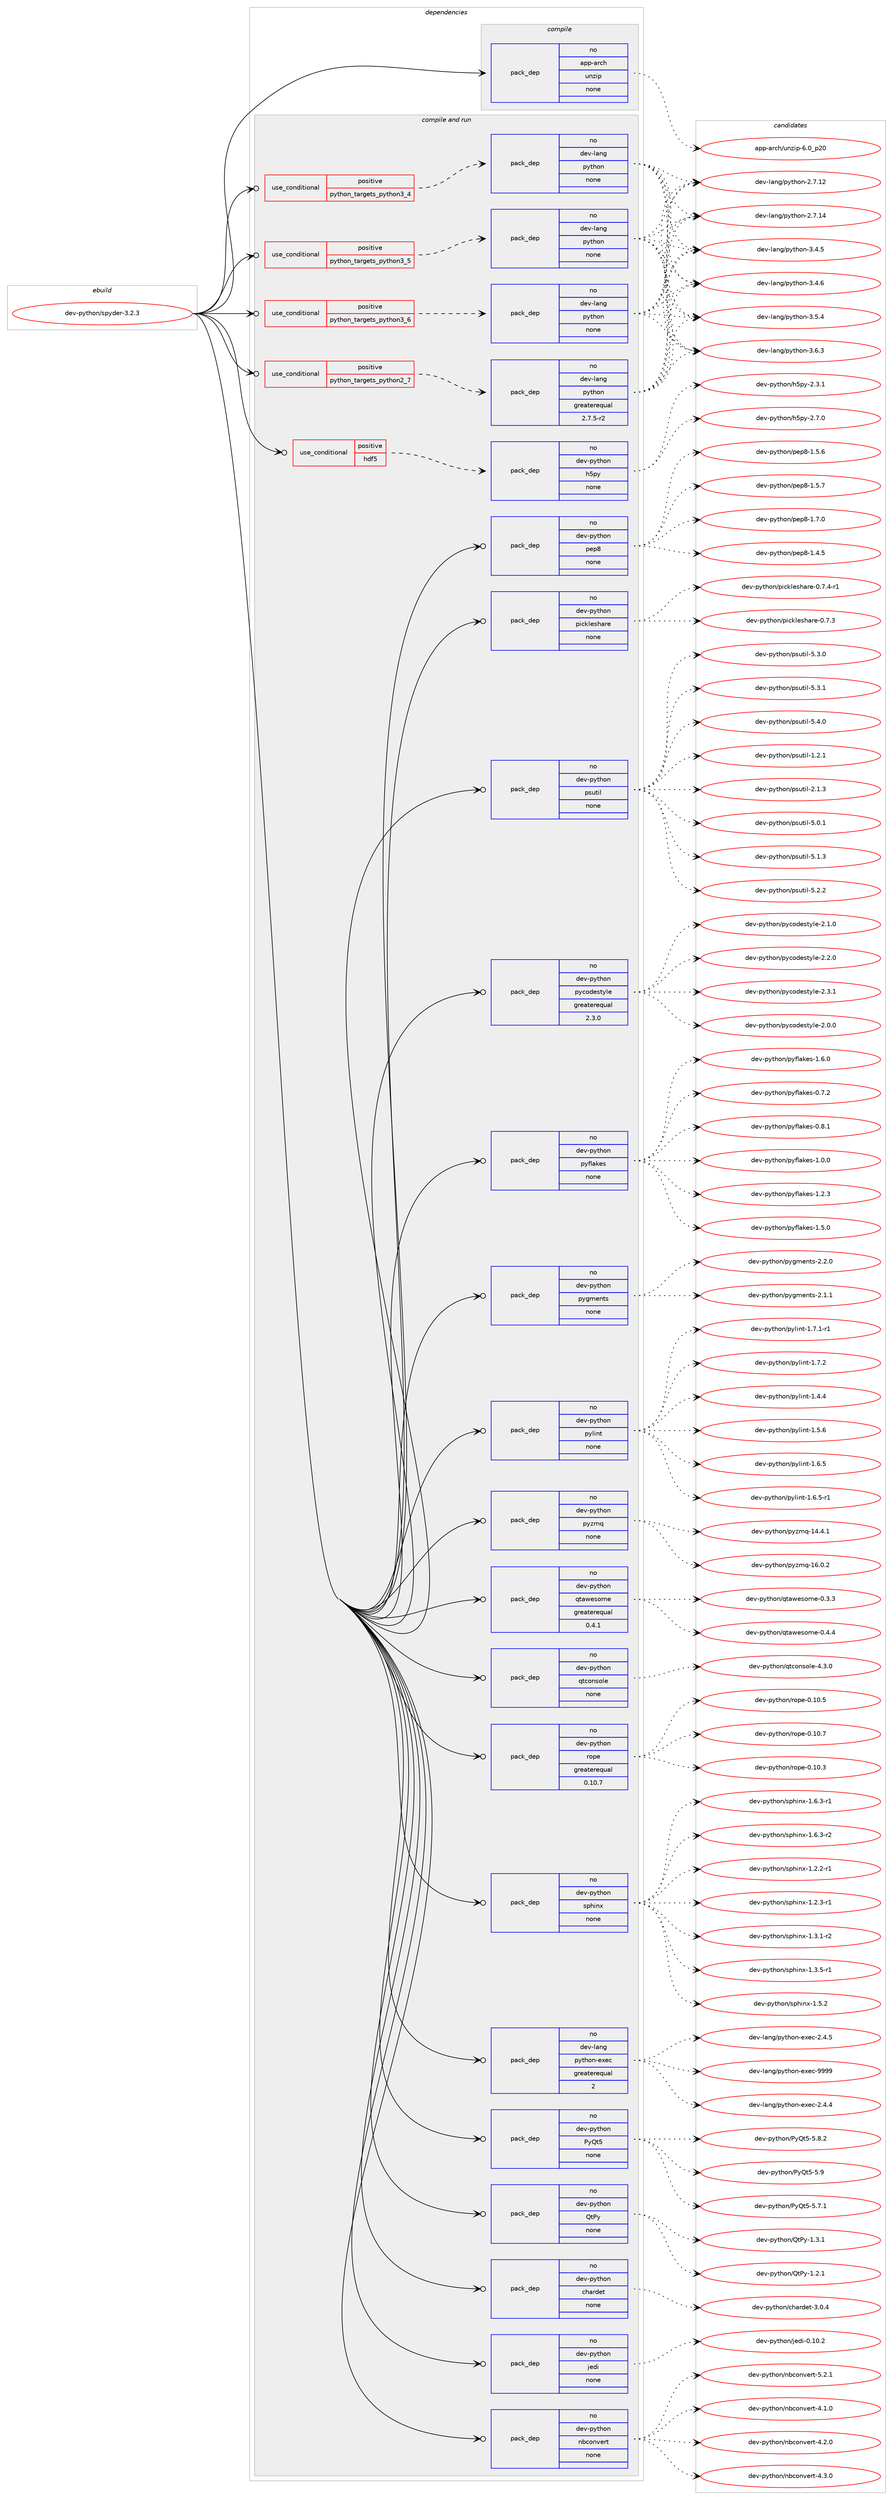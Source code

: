 digraph prolog {

# *************
# Graph options
# *************

newrank=true;
concentrate=true;
compound=true;
graph [rankdir=LR,fontname=Helvetica,fontsize=10,ranksep=1.5];#, ranksep=2.5, nodesep=0.2];
edge  [arrowhead=vee];
node  [fontname=Helvetica,fontsize=10];

# **********
# The ebuild
# **********

subgraph cluster_leftcol {
color=gray;
rank=same;
label=<<i>ebuild</i>>;
id [label="dev-python/spyder-3.2.3", color=red, width=4, href="../dev-python/spyder-3.2.3.svg"];
}

# ****************
# The dependencies
# ****************

subgraph cluster_midcol {
color=gray;
label=<<i>dependencies</i>>;
subgraph cluster_compile {
fillcolor="#eeeeee";
style=filled;
label=<<i>compile</i>>;
subgraph pack142616 {
dependency188699 [label=<<TABLE BORDER="0" CELLBORDER="1" CELLSPACING="0" CELLPADDING="4" WIDTH="220"><TR><TD ROWSPAN="6" CELLPADDING="30">pack_dep</TD></TR><TR><TD WIDTH="110">no</TD></TR><TR><TD>app-arch</TD></TR><TR><TD>unzip</TD></TR><TR><TD>none</TD></TR><TR><TD></TD></TR></TABLE>>, shape=none, color=blue];
}
id:e -> dependency188699:w [weight=20,style="solid",arrowhead="vee"];
}
subgraph cluster_compileandrun {
fillcolor="#eeeeee";
style=filled;
label=<<i>compile and run</i>>;
subgraph cond42128 {
dependency188700 [label=<<TABLE BORDER="0" CELLBORDER="1" CELLSPACING="0" CELLPADDING="4"><TR><TD ROWSPAN="3" CELLPADDING="10">use_conditional</TD></TR><TR><TD>positive</TD></TR><TR><TD>hdf5</TD></TR></TABLE>>, shape=none, color=red];
subgraph pack142617 {
dependency188701 [label=<<TABLE BORDER="0" CELLBORDER="1" CELLSPACING="0" CELLPADDING="4" WIDTH="220"><TR><TD ROWSPAN="6" CELLPADDING="30">pack_dep</TD></TR><TR><TD WIDTH="110">no</TD></TR><TR><TD>dev-python</TD></TR><TR><TD>h5py</TD></TR><TR><TD>none</TD></TR><TR><TD></TD></TR></TABLE>>, shape=none, color=blue];
}
dependency188700:e -> dependency188701:w [weight=20,style="dashed",arrowhead="vee"];
}
id:e -> dependency188700:w [weight=20,style="solid",arrowhead="odotvee"];
subgraph cond42129 {
dependency188702 [label=<<TABLE BORDER="0" CELLBORDER="1" CELLSPACING="0" CELLPADDING="4"><TR><TD ROWSPAN="3" CELLPADDING="10">use_conditional</TD></TR><TR><TD>positive</TD></TR><TR><TD>python_targets_python2_7</TD></TR></TABLE>>, shape=none, color=red];
subgraph pack142618 {
dependency188703 [label=<<TABLE BORDER="0" CELLBORDER="1" CELLSPACING="0" CELLPADDING="4" WIDTH="220"><TR><TD ROWSPAN="6" CELLPADDING="30">pack_dep</TD></TR><TR><TD WIDTH="110">no</TD></TR><TR><TD>dev-lang</TD></TR><TR><TD>python</TD></TR><TR><TD>greaterequal</TD></TR><TR><TD>2.7.5-r2</TD></TR></TABLE>>, shape=none, color=blue];
}
dependency188702:e -> dependency188703:w [weight=20,style="dashed",arrowhead="vee"];
}
id:e -> dependency188702:w [weight=20,style="solid",arrowhead="odotvee"];
subgraph cond42130 {
dependency188704 [label=<<TABLE BORDER="0" CELLBORDER="1" CELLSPACING="0" CELLPADDING="4"><TR><TD ROWSPAN="3" CELLPADDING="10">use_conditional</TD></TR><TR><TD>positive</TD></TR><TR><TD>python_targets_python3_4</TD></TR></TABLE>>, shape=none, color=red];
subgraph pack142619 {
dependency188705 [label=<<TABLE BORDER="0" CELLBORDER="1" CELLSPACING="0" CELLPADDING="4" WIDTH="220"><TR><TD ROWSPAN="6" CELLPADDING="30">pack_dep</TD></TR><TR><TD WIDTH="110">no</TD></TR><TR><TD>dev-lang</TD></TR><TR><TD>python</TD></TR><TR><TD>none</TD></TR><TR><TD></TD></TR></TABLE>>, shape=none, color=blue];
}
dependency188704:e -> dependency188705:w [weight=20,style="dashed",arrowhead="vee"];
}
id:e -> dependency188704:w [weight=20,style="solid",arrowhead="odotvee"];
subgraph cond42131 {
dependency188706 [label=<<TABLE BORDER="0" CELLBORDER="1" CELLSPACING="0" CELLPADDING="4"><TR><TD ROWSPAN="3" CELLPADDING="10">use_conditional</TD></TR><TR><TD>positive</TD></TR><TR><TD>python_targets_python3_5</TD></TR></TABLE>>, shape=none, color=red];
subgraph pack142620 {
dependency188707 [label=<<TABLE BORDER="0" CELLBORDER="1" CELLSPACING="0" CELLPADDING="4" WIDTH="220"><TR><TD ROWSPAN="6" CELLPADDING="30">pack_dep</TD></TR><TR><TD WIDTH="110">no</TD></TR><TR><TD>dev-lang</TD></TR><TR><TD>python</TD></TR><TR><TD>none</TD></TR><TR><TD></TD></TR></TABLE>>, shape=none, color=blue];
}
dependency188706:e -> dependency188707:w [weight=20,style="dashed",arrowhead="vee"];
}
id:e -> dependency188706:w [weight=20,style="solid",arrowhead="odotvee"];
subgraph cond42132 {
dependency188708 [label=<<TABLE BORDER="0" CELLBORDER="1" CELLSPACING="0" CELLPADDING="4"><TR><TD ROWSPAN="3" CELLPADDING="10">use_conditional</TD></TR><TR><TD>positive</TD></TR><TR><TD>python_targets_python3_6</TD></TR></TABLE>>, shape=none, color=red];
subgraph pack142621 {
dependency188709 [label=<<TABLE BORDER="0" CELLBORDER="1" CELLSPACING="0" CELLPADDING="4" WIDTH="220"><TR><TD ROWSPAN="6" CELLPADDING="30">pack_dep</TD></TR><TR><TD WIDTH="110">no</TD></TR><TR><TD>dev-lang</TD></TR><TR><TD>python</TD></TR><TR><TD>none</TD></TR><TR><TD></TD></TR></TABLE>>, shape=none, color=blue];
}
dependency188708:e -> dependency188709:w [weight=20,style="dashed",arrowhead="vee"];
}
id:e -> dependency188708:w [weight=20,style="solid",arrowhead="odotvee"];
subgraph pack142622 {
dependency188710 [label=<<TABLE BORDER="0" CELLBORDER="1" CELLSPACING="0" CELLPADDING="4" WIDTH="220"><TR><TD ROWSPAN="6" CELLPADDING="30">pack_dep</TD></TR><TR><TD WIDTH="110">no</TD></TR><TR><TD>dev-lang</TD></TR><TR><TD>python-exec</TD></TR><TR><TD>greaterequal</TD></TR><TR><TD>2</TD></TR></TABLE>>, shape=none, color=blue];
}
id:e -> dependency188710:w [weight=20,style="solid",arrowhead="odotvee"];
subgraph pack142623 {
dependency188711 [label=<<TABLE BORDER="0" CELLBORDER="1" CELLSPACING="0" CELLPADDING="4" WIDTH="220"><TR><TD ROWSPAN="6" CELLPADDING="30">pack_dep</TD></TR><TR><TD WIDTH="110">no</TD></TR><TR><TD>dev-python</TD></TR><TR><TD>PyQt5</TD></TR><TR><TD>none</TD></TR><TR><TD></TD></TR></TABLE>>, shape=none, color=blue];
}
id:e -> dependency188711:w [weight=20,style="solid",arrowhead="odotvee"];
subgraph pack142624 {
dependency188712 [label=<<TABLE BORDER="0" CELLBORDER="1" CELLSPACING="0" CELLPADDING="4" WIDTH="220"><TR><TD ROWSPAN="6" CELLPADDING="30">pack_dep</TD></TR><TR><TD WIDTH="110">no</TD></TR><TR><TD>dev-python</TD></TR><TR><TD>QtPy</TD></TR><TR><TD>none</TD></TR><TR><TD></TD></TR></TABLE>>, shape=none, color=blue];
}
id:e -> dependency188712:w [weight=20,style="solid",arrowhead="odotvee"];
subgraph pack142625 {
dependency188713 [label=<<TABLE BORDER="0" CELLBORDER="1" CELLSPACING="0" CELLPADDING="4" WIDTH="220"><TR><TD ROWSPAN="6" CELLPADDING="30">pack_dep</TD></TR><TR><TD WIDTH="110">no</TD></TR><TR><TD>dev-python</TD></TR><TR><TD>chardet</TD></TR><TR><TD>none</TD></TR><TR><TD></TD></TR></TABLE>>, shape=none, color=blue];
}
id:e -> dependency188713:w [weight=20,style="solid",arrowhead="odotvee"];
subgraph pack142626 {
dependency188714 [label=<<TABLE BORDER="0" CELLBORDER="1" CELLSPACING="0" CELLPADDING="4" WIDTH="220"><TR><TD ROWSPAN="6" CELLPADDING="30">pack_dep</TD></TR><TR><TD WIDTH="110">no</TD></TR><TR><TD>dev-python</TD></TR><TR><TD>jedi</TD></TR><TR><TD>none</TD></TR><TR><TD></TD></TR></TABLE>>, shape=none, color=blue];
}
id:e -> dependency188714:w [weight=20,style="solid",arrowhead="odotvee"];
subgraph pack142627 {
dependency188715 [label=<<TABLE BORDER="0" CELLBORDER="1" CELLSPACING="0" CELLPADDING="4" WIDTH="220"><TR><TD ROWSPAN="6" CELLPADDING="30">pack_dep</TD></TR><TR><TD WIDTH="110">no</TD></TR><TR><TD>dev-python</TD></TR><TR><TD>nbconvert</TD></TR><TR><TD>none</TD></TR><TR><TD></TD></TR></TABLE>>, shape=none, color=blue];
}
id:e -> dependency188715:w [weight=20,style="solid",arrowhead="odotvee"];
subgraph pack142628 {
dependency188716 [label=<<TABLE BORDER="0" CELLBORDER="1" CELLSPACING="0" CELLPADDING="4" WIDTH="220"><TR><TD ROWSPAN="6" CELLPADDING="30">pack_dep</TD></TR><TR><TD WIDTH="110">no</TD></TR><TR><TD>dev-python</TD></TR><TR><TD>pep8</TD></TR><TR><TD>none</TD></TR><TR><TD></TD></TR></TABLE>>, shape=none, color=blue];
}
id:e -> dependency188716:w [weight=20,style="solid",arrowhead="odotvee"];
subgraph pack142629 {
dependency188717 [label=<<TABLE BORDER="0" CELLBORDER="1" CELLSPACING="0" CELLPADDING="4" WIDTH="220"><TR><TD ROWSPAN="6" CELLPADDING="30">pack_dep</TD></TR><TR><TD WIDTH="110">no</TD></TR><TR><TD>dev-python</TD></TR><TR><TD>pickleshare</TD></TR><TR><TD>none</TD></TR><TR><TD></TD></TR></TABLE>>, shape=none, color=blue];
}
id:e -> dependency188717:w [weight=20,style="solid",arrowhead="odotvee"];
subgraph pack142630 {
dependency188718 [label=<<TABLE BORDER="0" CELLBORDER="1" CELLSPACING="0" CELLPADDING="4" WIDTH="220"><TR><TD ROWSPAN="6" CELLPADDING="30">pack_dep</TD></TR><TR><TD WIDTH="110">no</TD></TR><TR><TD>dev-python</TD></TR><TR><TD>psutil</TD></TR><TR><TD>none</TD></TR><TR><TD></TD></TR></TABLE>>, shape=none, color=blue];
}
id:e -> dependency188718:w [weight=20,style="solid",arrowhead="odotvee"];
subgraph pack142631 {
dependency188719 [label=<<TABLE BORDER="0" CELLBORDER="1" CELLSPACING="0" CELLPADDING="4" WIDTH="220"><TR><TD ROWSPAN="6" CELLPADDING="30">pack_dep</TD></TR><TR><TD WIDTH="110">no</TD></TR><TR><TD>dev-python</TD></TR><TR><TD>pycodestyle</TD></TR><TR><TD>greaterequal</TD></TR><TR><TD>2.3.0</TD></TR></TABLE>>, shape=none, color=blue];
}
id:e -> dependency188719:w [weight=20,style="solid",arrowhead="odotvee"];
subgraph pack142632 {
dependency188720 [label=<<TABLE BORDER="0" CELLBORDER="1" CELLSPACING="0" CELLPADDING="4" WIDTH="220"><TR><TD ROWSPAN="6" CELLPADDING="30">pack_dep</TD></TR><TR><TD WIDTH="110">no</TD></TR><TR><TD>dev-python</TD></TR><TR><TD>pyflakes</TD></TR><TR><TD>none</TD></TR><TR><TD></TD></TR></TABLE>>, shape=none, color=blue];
}
id:e -> dependency188720:w [weight=20,style="solid",arrowhead="odotvee"];
subgraph pack142633 {
dependency188721 [label=<<TABLE BORDER="0" CELLBORDER="1" CELLSPACING="0" CELLPADDING="4" WIDTH="220"><TR><TD ROWSPAN="6" CELLPADDING="30">pack_dep</TD></TR><TR><TD WIDTH="110">no</TD></TR><TR><TD>dev-python</TD></TR><TR><TD>pygments</TD></TR><TR><TD>none</TD></TR><TR><TD></TD></TR></TABLE>>, shape=none, color=blue];
}
id:e -> dependency188721:w [weight=20,style="solid",arrowhead="odotvee"];
subgraph pack142634 {
dependency188722 [label=<<TABLE BORDER="0" CELLBORDER="1" CELLSPACING="0" CELLPADDING="4" WIDTH="220"><TR><TD ROWSPAN="6" CELLPADDING="30">pack_dep</TD></TR><TR><TD WIDTH="110">no</TD></TR><TR><TD>dev-python</TD></TR><TR><TD>pylint</TD></TR><TR><TD>none</TD></TR><TR><TD></TD></TR></TABLE>>, shape=none, color=blue];
}
id:e -> dependency188722:w [weight=20,style="solid",arrowhead="odotvee"];
subgraph pack142635 {
dependency188723 [label=<<TABLE BORDER="0" CELLBORDER="1" CELLSPACING="0" CELLPADDING="4" WIDTH="220"><TR><TD ROWSPAN="6" CELLPADDING="30">pack_dep</TD></TR><TR><TD WIDTH="110">no</TD></TR><TR><TD>dev-python</TD></TR><TR><TD>pyzmq</TD></TR><TR><TD>none</TD></TR><TR><TD></TD></TR></TABLE>>, shape=none, color=blue];
}
id:e -> dependency188723:w [weight=20,style="solid",arrowhead="odotvee"];
subgraph pack142636 {
dependency188724 [label=<<TABLE BORDER="0" CELLBORDER="1" CELLSPACING="0" CELLPADDING="4" WIDTH="220"><TR><TD ROWSPAN="6" CELLPADDING="30">pack_dep</TD></TR><TR><TD WIDTH="110">no</TD></TR><TR><TD>dev-python</TD></TR><TR><TD>qtawesome</TD></TR><TR><TD>greaterequal</TD></TR><TR><TD>0.4.1</TD></TR></TABLE>>, shape=none, color=blue];
}
id:e -> dependency188724:w [weight=20,style="solid",arrowhead="odotvee"];
subgraph pack142637 {
dependency188725 [label=<<TABLE BORDER="0" CELLBORDER="1" CELLSPACING="0" CELLPADDING="4" WIDTH="220"><TR><TD ROWSPAN="6" CELLPADDING="30">pack_dep</TD></TR><TR><TD WIDTH="110">no</TD></TR><TR><TD>dev-python</TD></TR><TR><TD>qtconsole</TD></TR><TR><TD>none</TD></TR><TR><TD></TD></TR></TABLE>>, shape=none, color=blue];
}
id:e -> dependency188725:w [weight=20,style="solid",arrowhead="odotvee"];
subgraph pack142638 {
dependency188726 [label=<<TABLE BORDER="0" CELLBORDER="1" CELLSPACING="0" CELLPADDING="4" WIDTH="220"><TR><TD ROWSPAN="6" CELLPADDING="30">pack_dep</TD></TR><TR><TD WIDTH="110">no</TD></TR><TR><TD>dev-python</TD></TR><TR><TD>rope</TD></TR><TR><TD>greaterequal</TD></TR><TR><TD>0.10.7</TD></TR></TABLE>>, shape=none, color=blue];
}
id:e -> dependency188726:w [weight=20,style="solid",arrowhead="odotvee"];
subgraph pack142639 {
dependency188727 [label=<<TABLE BORDER="0" CELLBORDER="1" CELLSPACING="0" CELLPADDING="4" WIDTH="220"><TR><TD ROWSPAN="6" CELLPADDING="30">pack_dep</TD></TR><TR><TD WIDTH="110">no</TD></TR><TR><TD>dev-python</TD></TR><TR><TD>sphinx</TD></TR><TR><TD>none</TD></TR><TR><TD></TD></TR></TABLE>>, shape=none, color=blue];
}
id:e -> dependency188727:w [weight=20,style="solid",arrowhead="odotvee"];
}
subgraph cluster_run {
fillcolor="#eeeeee";
style=filled;
label=<<i>run</i>>;
}
}

# **************
# The candidates
# **************

subgraph cluster_choices {
rank=same;
color=gray;
label=<<i>candidates</i>>;

subgraph choice142616 {
color=black;
nodesep=1;
choice971121124597114991044711711012210511245544648951125048 [label="app-arch/unzip-6.0_p20", color=red, width=4,href="../app-arch/unzip-6.0_p20.svg"];
dependency188699:e -> choice971121124597114991044711711012210511245544648951125048:w [style=dotted,weight="100"];
}
subgraph choice142617 {
color=black;
nodesep=1;
choice100101118451121211161041111104710453112121455046514649 [label="dev-python/h5py-2.3.1", color=red, width=4,href="../dev-python/h5py-2.3.1.svg"];
choice100101118451121211161041111104710453112121455046554648 [label="dev-python/h5py-2.7.0", color=red, width=4,href="../dev-python/h5py-2.7.0.svg"];
dependency188701:e -> choice100101118451121211161041111104710453112121455046514649:w [style=dotted,weight="100"];
dependency188701:e -> choice100101118451121211161041111104710453112121455046554648:w [style=dotted,weight="100"];
}
subgraph choice142618 {
color=black;
nodesep=1;
choice10010111845108971101034711212111610411111045504655464950 [label="dev-lang/python-2.7.12", color=red, width=4,href="../dev-lang/python-2.7.12.svg"];
choice10010111845108971101034711212111610411111045504655464952 [label="dev-lang/python-2.7.14", color=red, width=4,href="../dev-lang/python-2.7.14.svg"];
choice100101118451089711010347112121116104111110455146524653 [label="dev-lang/python-3.4.5", color=red, width=4,href="../dev-lang/python-3.4.5.svg"];
choice100101118451089711010347112121116104111110455146524654 [label="dev-lang/python-3.4.6", color=red, width=4,href="../dev-lang/python-3.4.6.svg"];
choice100101118451089711010347112121116104111110455146534652 [label="dev-lang/python-3.5.4", color=red, width=4,href="../dev-lang/python-3.5.4.svg"];
choice100101118451089711010347112121116104111110455146544651 [label="dev-lang/python-3.6.3", color=red, width=4,href="../dev-lang/python-3.6.3.svg"];
dependency188703:e -> choice10010111845108971101034711212111610411111045504655464950:w [style=dotted,weight="100"];
dependency188703:e -> choice10010111845108971101034711212111610411111045504655464952:w [style=dotted,weight="100"];
dependency188703:e -> choice100101118451089711010347112121116104111110455146524653:w [style=dotted,weight="100"];
dependency188703:e -> choice100101118451089711010347112121116104111110455146524654:w [style=dotted,weight="100"];
dependency188703:e -> choice100101118451089711010347112121116104111110455146534652:w [style=dotted,weight="100"];
dependency188703:e -> choice100101118451089711010347112121116104111110455146544651:w [style=dotted,weight="100"];
}
subgraph choice142619 {
color=black;
nodesep=1;
choice10010111845108971101034711212111610411111045504655464950 [label="dev-lang/python-2.7.12", color=red, width=4,href="../dev-lang/python-2.7.12.svg"];
choice10010111845108971101034711212111610411111045504655464952 [label="dev-lang/python-2.7.14", color=red, width=4,href="../dev-lang/python-2.7.14.svg"];
choice100101118451089711010347112121116104111110455146524653 [label="dev-lang/python-3.4.5", color=red, width=4,href="../dev-lang/python-3.4.5.svg"];
choice100101118451089711010347112121116104111110455146524654 [label="dev-lang/python-3.4.6", color=red, width=4,href="../dev-lang/python-3.4.6.svg"];
choice100101118451089711010347112121116104111110455146534652 [label="dev-lang/python-3.5.4", color=red, width=4,href="../dev-lang/python-3.5.4.svg"];
choice100101118451089711010347112121116104111110455146544651 [label="dev-lang/python-3.6.3", color=red, width=4,href="../dev-lang/python-3.6.3.svg"];
dependency188705:e -> choice10010111845108971101034711212111610411111045504655464950:w [style=dotted,weight="100"];
dependency188705:e -> choice10010111845108971101034711212111610411111045504655464952:w [style=dotted,weight="100"];
dependency188705:e -> choice100101118451089711010347112121116104111110455146524653:w [style=dotted,weight="100"];
dependency188705:e -> choice100101118451089711010347112121116104111110455146524654:w [style=dotted,weight="100"];
dependency188705:e -> choice100101118451089711010347112121116104111110455146534652:w [style=dotted,weight="100"];
dependency188705:e -> choice100101118451089711010347112121116104111110455146544651:w [style=dotted,weight="100"];
}
subgraph choice142620 {
color=black;
nodesep=1;
choice10010111845108971101034711212111610411111045504655464950 [label="dev-lang/python-2.7.12", color=red, width=4,href="../dev-lang/python-2.7.12.svg"];
choice10010111845108971101034711212111610411111045504655464952 [label="dev-lang/python-2.7.14", color=red, width=4,href="../dev-lang/python-2.7.14.svg"];
choice100101118451089711010347112121116104111110455146524653 [label="dev-lang/python-3.4.5", color=red, width=4,href="../dev-lang/python-3.4.5.svg"];
choice100101118451089711010347112121116104111110455146524654 [label="dev-lang/python-3.4.6", color=red, width=4,href="../dev-lang/python-3.4.6.svg"];
choice100101118451089711010347112121116104111110455146534652 [label="dev-lang/python-3.5.4", color=red, width=4,href="../dev-lang/python-3.5.4.svg"];
choice100101118451089711010347112121116104111110455146544651 [label="dev-lang/python-3.6.3", color=red, width=4,href="../dev-lang/python-3.6.3.svg"];
dependency188707:e -> choice10010111845108971101034711212111610411111045504655464950:w [style=dotted,weight="100"];
dependency188707:e -> choice10010111845108971101034711212111610411111045504655464952:w [style=dotted,weight="100"];
dependency188707:e -> choice100101118451089711010347112121116104111110455146524653:w [style=dotted,weight="100"];
dependency188707:e -> choice100101118451089711010347112121116104111110455146524654:w [style=dotted,weight="100"];
dependency188707:e -> choice100101118451089711010347112121116104111110455146534652:w [style=dotted,weight="100"];
dependency188707:e -> choice100101118451089711010347112121116104111110455146544651:w [style=dotted,weight="100"];
}
subgraph choice142621 {
color=black;
nodesep=1;
choice10010111845108971101034711212111610411111045504655464950 [label="dev-lang/python-2.7.12", color=red, width=4,href="../dev-lang/python-2.7.12.svg"];
choice10010111845108971101034711212111610411111045504655464952 [label="dev-lang/python-2.7.14", color=red, width=4,href="../dev-lang/python-2.7.14.svg"];
choice100101118451089711010347112121116104111110455146524653 [label="dev-lang/python-3.4.5", color=red, width=4,href="../dev-lang/python-3.4.5.svg"];
choice100101118451089711010347112121116104111110455146524654 [label="dev-lang/python-3.4.6", color=red, width=4,href="../dev-lang/python-3.4.6.svg"];
choice100101118451089711010347112121116104111110455146534652 [label="dev-lang/python-3.5.4", color=red, width=4,href="../dev-lang/python-3.5.4.svg"];
choice100101118451089711010347112121116104111110455146544651 [label="dev-lang/python-3.6.3", color=red, width=4,href="../dev-lang/python-3.6.3.svg"];
dependency188709:e -> choice10010111845108971101034711212111610411111045504655464950:w [style=dotted,weight="100"];
dependency188709:e -> choice10010111845108971101034711212111610411111045504655464952:w [style=dotted,weight="100"];
dependency188709:e -> choice100101118451089711010347112121116104111110455146524653:w [style=dotted,weight="100"];
dependency188709:e -> choice100101118451089711010347112121116104111110455146524654:w [style=dotted,weight="100"];
dependency188709:e -> choice100101118451089711010347112121116104111110455146534652:w [style=dotted,weight="100"];
dependency188709:e -> choice100101118451089711010347112121116104111110455146544651:w [style=dotted,weight="100"];
}
subgraph choice142622 {
color=black;
nodesep=1;
choice1001011184510897110103471121211161041111104510112010199455046524652 [label="dev-lang/python-exec-2.4.4", color=red, width=4,href="../dev-lang/python-exec-2.4.4.svg"];
choice1001011184510897110103471121211161041111104510112010199455046524653 [label="dev-lang/python-exec-2.4.5", color=red, width=4,href="../dev-lang/python-exec-2.4.5.svg"];
choice10010111845108971101034711212111610411111045101120101994557575757 [label="dev-lang/python-exec-9999", color=red, width=4,href="../dev-lang/python-exec-9999.svg"];
dependency188710:e -> choice1001011184510897110103471121211161041111104510112010199455046524652:w [style=dotted,weight="100"];
dependency188710:e -> choice1001011184510897110103471121211161041111104510112010199455046524653:w [style=dotted,weight="100"];
dependency188710:e -> choice10010111845108971101034711212111610411111045101120101994557575757:w [style=dotted,weight="100"];
}
subgraph choice142623 {
color=black;
nodesep=1;
choice1001011184511212111610411111047801218111653455346554649 [label="dev-python/PyQt5-5.7.1", color=red, width=4,href="../dev-python/PyQt5-5.7.1.svg"];
choice1001011184511212111610411111047801218111653455346564650 [label="dev-python/PyQt5-5.8.2", color=red, width=4,href="../dev-python/PyQt5-5.8.2.svg"];
choice100101118451121211161041111104780121811165345534657 [label="dev-python/PyQt5-5.9", color=red, width=4,href="../dev-python/PyQt5-5.9.svg"];
dependency188711:e -> choice1001011184511212111610411111047801218111653455346554649:w [style=dotted,weight="100"];
dependency188711:e -> choice1001011184511212111610411111047801218111653455346564650:w [style=dotted,weight="100"];
dependency188711:e -> choice100101118451121211161041111104780121811165345534657:w [style=dotted,weight="100"];
}
subgraph choice142624 {
color=black;
nodesep=1;
choice10010111845112121116104111110478111680121454946504649 [label="dev-python/QtPy-1.2.1", color=red, width=4,href="../dev-python/QtPy-1.2.1.svg"];
choice10010111845112121116104111110478111680121454946514649 [label="dev-python/QtPy-1.3.1", color=red, width=4,href="../dev-python/QtPy-1.3.1.svg"];
dependency188712:e -> choice10010111845112121116104111110478111680121454946504649:w [style=dotted,weight="100"];
dependency188712:e -> choice10010111845112121116104111110478111680121454946514649:w [style=dotted,weight="100"];
}
subgraph choice142625 {
color=black;
nodesep=1;
choice10010111845112121116104111110479910497114100101116455146484652 [label="dev-python/chardet-3.0.4", color=red, width=4,href="../dev-python/chardet-3.0.4.svg"];
dependency188713:e -> choice10010111845112121116104111110479910497114100101116455146484652:w [style=dotted,weight="100"];
}
subgraph choice142626 {
color=black;
nodesep=1;
choice100101118451121211161041111104710610110010545484649484650 [label="dev-python/jedi-0.10.2", color=red, width=4,href="../dev-python/jedi-0.10.2.svg"];
dependency188714:e -> choice100101118451121211161041111104710610110010545484649484650:w [style=dotted,weight="100"];
}
subgraph choice142627 {
color=black;
nodesep=1;
choice10010111845112121116104111110471109899111110118101114116455246494648 [label="dev-python/nbconvert-4.1.0", color=red, width=4,href="../dev-python/nbconvert-4.1.0.svg"];
choice10010111845112121116104111110471109899111110118101114116455246504648 [label="dev-python/nbconvert-4.2.0", color=red, width=4,href="../dev-python/nbconvert-4.2.0.svg"];
choice10010111845112121116104111110471109899111110118101114116455246514648 [label="dev-python/nbconvert-4.3.0", color=red, width=4,href="../dev-python/nbconvert-4.3.0.svg"];
choice10010111845112121116104111110471109899111110118101114116455346504649 [label="dev-python/nbconvert-5.2.1", color=red, width=4,href="../dev-python/nbconvert-5.2.1.svg"];
dependency188715:e -> choice10010111845112121116104111110471109899111110118101114116455246494648:w [style=dotted,weight="100"];
dependency188715:e -> choice10010111845112121116104111110471109899111110118101114116455246504648:w [style=dotted,weight="100"];
dependency188715:e -> choice10010111845112121116104111110471109899111110118101114116455246514648:w [style=dotted,weight="100"];
dependency188715:e -> choice10010111845112121116104111110471109899111110118101114116455346504649:w [style=dotted,weight="100"];
}
subgraph choice142628 {
color=black;
nodesep=1;
choice100101118451121211161041111104711210111256454946524653 [label="dev-python/pep8-1.4.5", color=red, width=4,href="../dev-python/pep8-1.4.5.svg"];
choice100101118451121211161041111104711210111256454946534654 [label="dev-python/pep8-1.5.6", color=red, width=4,href="../dev-python/pep8-1.5.6.svg"];
choice100101118451121211161041111104711210111256454946534655 [label="dev-python/pep8-1.5.7", color=red, width=4,href="../dev-python/pep8-1.5.7.svg"];
choice100101118451121211161041111104711210111256454946554648 [label="dev-python/pep8-1.7.0", color=red, width=4,href="../dev-python/pep8-1.7.0.svg"];
dependency188716:e -> choice100101118451121211161041111104711210111256454946524653:w [style=dotted,weight="100"];
dependency188716:e -> choice100101118451121211161041111104711210111256454946534654:w [style=dotted,weight="100"];
dependency188716:e -> choice100101118451121211161041111104711210111256454946534655:w [style=dotted,weight="100"];
dependency188716:e -> choice100101118451121211161041111104711210111256454946554648:w [style=dotted,weight="100"];
}
subgraph choice142629 {
color=black;
nodesep=1;
choice10010111845112121116104111110471121059910710810111510497114101454846554651 [label="dev-python/pickleshare-0.7.3", color=red, width=4,href="../dev-python/pickleshare-0.7.3.svg"];
choice100101118451121211161041111104711210599107108101115104971141014548465546524511449 [label="dev-python/pickleshare-0.7.4-r1", color=red, width=4,href="../dev-python/pickleshare-0.7.4-r1.svg"];
dependency188717:e -> choice10010111845112121116104111110471121059910710810111510497114101454846554651:w [style=dotted,weight="100"];
dependency188717:e -> choice100101118451121211161041111104711210599107108101115104971141014548465546524511449:w [style=dotted,weight="100"];
}
subgraph choice142630 {
color=black;
nodesep=1;
choice1001011184511212111610411111047112115117116105108454946504649 [label="dev-python/psutil-1.2.1", color=red, width=4,href="../dev-python/psutil-1.2.1.svg"];
choice1001011184511212111610411111047112115117116105108455046494651 [label="dev-python/psutil-2.1.3", color=red, width=4,href="../dev-python/psutil-2.1.3.svg"];
choice1001011184511212111610411111047112115117116105108455346484649 [label="dev-python/psutil-5.0.1", color=red, width=4,href="../dev-python/psutil-5.0.1.svg"];
choice1001011184511212111610411111047112115117116105108455346494651 [label="dev-python/psutil-5.1.3", color=red, width=4,href="../dev-python/psutil-5.1.3.svg"];
choice1001011184511212111610411111047112115117116105108455346504650 [label="dev-python/psutil-5.2.2", color=red, width=4,href="../dev-python/psutil-5.2.2.svg"];
choice1001011184511212111610411111047112115117116105108455346514648 [label="dev-python/psutil-5.3.0", color=red, width=4,href="../dev-python/psutil-5.3.0.svg"];
choice1001011184511212111610411111047112115117116105108455346514649 [label="dev-python/psutil-5.3.1", color=red, width=4,href="../dev-python/psutil-5.3.1.svg"];
choice1001011184511212111610411111047112115117116105108455346524648 [label="dev-python/psutil-5.4.0", color=red, width=4,href="../dev-python/psutil-5.4.0.svg"];
dependency188718:e -> choice1001011184511212111610411111047112115117116105108454946504649:w [style=dotted,weight="100"];
dependency188718:e -> choice1001011184511212111610411111047112115117116105108455046494651:w [style=dotted,weight="100"];
dependency188718:e -> choice1001011184511212111610411111047112115117116105108455346484649:w [style=dotted,weight="100"];
dependency188718:e -> choice1001011184511212111610411111047112115117116105108455346494651:w [style=dotted,weight="100"];
dependency188718:e -> choice1001011184511212111610411111047112115117116105108455346504650:w [style=dotted,weight="100"];
dependency188718:e -> choice1001011184511212111610411111047112115117116105108455346514648:w [style=dotted,weight="100"];
dependency188718:e -> choice1001011184511212111610411111047112115117116105108455346514649:w [style=dotted,weight="100"];
dependency188718:e -> choice1001011184511212111610411111047112115117116105108455346524648:w [style=dotted,weight="100"];
}
subgraph choice142631 {
color=black;
nodesep=1;
choice100101118451121211161041111104711212199111100101115116121108101455046484648 [label="dev-python/pycodestyle-2.0.0", color=red, width=4,href="../dev-python/pycodestyle-2.0.0.svg"];
choice100101118451121211161041111104711212199111100101115116121108101455046494648 [label="dev-python/pycodestyle-2.1.0", color=red, width=4,href="../dev-python/pycodestyle-2.1.0.svg"];
choice100101118451121211161041111104711212199111100101115116121108101455046504648 [label="dev-python/pycodestyle-2.2.0", color=red, width=4,href="../dev-python/pycodestyle-2.2.0.svg"];
choice100101118451121211161041111104711212199111100101115116121108101455046514649 [label="dev-python/pycodestyle-2.3.1", color=red, width=4,href="../dev-python/pycodestyle-2.3.1.svg"];
dependency188719:e -> choice100101118451121211161041111104711212199111100101115116121108101455046484648:w [style=dotted,weight="100"];
dependency188719:e -> choice100101118451121211161041111104711212199111100101115116121108101455046494648:w [style=dotted,weight="100"];
dependency188719:e -> choice100101118451121211161041111104711212199111100101115116121108101455046504648:w [style=dotted,weight="100"];
dependency188719:e -> choice100101118451121211161041111104711212199111100101115116121108101455046514649:w [style=dotted,weight="100"];
}
subgraph choice142632 {
color=black;
nodesep=1;
choice100101118451121211161041111104711212110210897107101115454846554650 [label="dev-python/pyflakes-0.7.2", color=red, width=4,href="../dev-python/pyflakes-0.7.2.svg"];
choice100101118451121211161041111104711212110210897107101115454846564649 [label="dev-python/pyflakes-0.8.1", color=red, width=4,href="../dev-python/pyflakes-0.8.1.svg"];
choice100101118451121211161041111104711212110210897107101115454946484648 [label="dev-python/pyflakes-1.0.0", color=red, width=4,href="../dev-python/pyflakes-1.0.0.svg"];
choice100101118451121211161041111104711212110210897107101115454946504651 [label="dev-python/pyflakes-1.2.3", color=red, width=4,href="../dev-python/pyflakes-1.2.3.svg"];
choice100101118451121211161041111104711212110210897107101115454946534648 [label="dev-python/pyflakes-1.5.0", color=red, width=4,href="../dev-python/pyflakes-1.5.0.svg"];
choice100101118451121211161041111104711212110210897107101115454946544648 [label="dev-python/pyflakes-1.6.0", color=red, width=4,href="../dev-python/pyflakes-1.6.0.svg"];
dependency188720:e -> choice100101118451121211161041111104711212110210897107101115454846554650:w [style=dotted,weight="100"];
dependency188720:e -> choice100101118451121211161041111104711212110210897107101115454846564649:w [style=dotted,weight="100"];
dependency188720:e -> choice100101118451121211161041111104711212110210897107101115454946484648:w [style=dotted,weight="100"];
dependency188720:e -> choice100101118451121211161041111104711212110210897107101115454946504651:w [style=dotted,weight="100"];
dependency188720:e -> choice100101118451121211161041111104711212110210897107101115454946534648:w [style=dotted,weight="100"];
dependency188720:e -> choice100101118451121211161041111104711212110210897107101115454946544648:w [style=dotted,weight="100"];
}
subgraph choice142633 {
color=black;
nodesep=1;
choice1001011184511212111610411111047112121103109101110116115455046494649 [label="dev-python/pygments-2.1.1", color=red, width=4,href="../dev-python/pygments-2.1.1.svg"];
choice1001011184511212111610411111047112121103109101110116115455046504648 [label="dev-python/pygments-2.2.0", color=red, width=4,href="../dev-python/pygments-2.2.0.svg"];
dependency188721:e -> choice1001011184511212111610411111047112121103109101110116115455046494649:w [style=dotted,weight="100"];
dependency188721:e -> choice1001011184511212111610411111047112121103109101110116115455046504648:w [style=dotted,weight="100"];
}
subgraph choice142634 {
color=black;
nodesep=1;
choice1001011184511212111610411111047112121108105110116454946524652 [label="dev-python/pylint-1.4.4", color=red, width=4,href="../dev-python/pylint-1.4.4.svg"];
choice1001011184511212111610411111047112121108105110116454946534654 [label="dev-python/pylint-1.5.6", color=red, width=4,href="../dev-python/pylint-1.5.6.svg"];
choice1001011184511212111610411111047112121108105110116454946544653 [label="dev-python/pylint-1.6.5", color=red, width=4,href="../dev-python/pylint-1.6.5.svg"];
choice10010111845112121116104111110471121211081051101164549465446534511449 [label="dev-python/pylint-1.6.5-r1", color=red, width=4,href="../dev-python/pylint-1.6.5-r1.svg"];
choice10010111845112121116104111110471121211081051101164549465546494511449 [label="dev-python/pylint-1.7.1-r1", color=red, width=4,href="../dev-python/pylint-1.7.1-r1.svg"];
choice1001011184511212111610411111047112121108105110116454946554650 [label="dev-python/pylint-1.7.2", color=red, width=4,href="../dev-python/pylint-1.7.2.svg"];
dependency188722:e -> choice1001011184511212111610411111047112121108105110116454946524652:w [style=dotted,weight="100"];
dependency188722:e -> choice1001011184511212111610411111047112121108105110116454946534654:w [style=dotted,weight="100"];
dependency188722:e -> choice1001011184511212111610411111047112121108105110116454946544653:w [style=dotted,weight="100"];
dependency188722:e -> choice10010111845112121116104111110471121211081051101164549465446534511449:w [style=dotted,weight="100"];
dependency188722:e -> choice10010111845112121116104111110471121211081051101164549465546494511449:w [style=dotted,weight="100"];
dependency188722:e -> choice1001011184511212111610411111047112121108105110116454946554650:w [style=dotted,weight="100"];
}
subgraph choice142635 {
color=black;
nodesep=1;
choice100101118451121211161041111104711212112210911345495246524649 [label="dev-python/pyzmq-14.4.1", color=red, width=4,href="../dev-python/pyzmq-14.4.1.svg"];
choice100101118451121211161041111104711212112210911345495446484650 [label="dev-python/pyzmq-16.0.2", color=red, width=4,href="../dev-python/pyzmq-16.0.2.svg"];
dependency188723:e -> choice100101118451121211161041111104711212112210911345495246524649:w [style=dotted,weight="100"];
dependency188723:e -> choice100101118451121211161041111104711212112210911345495446484650:w [style=dotted,weight="100"];
}
subgraph choice142636 {
color=black;
nodesep=1;
choice100101118451121211161041111104711311697119101115111109101454846514651 [label="dev-python/qtawesome-0.3.3", color=red, width=4,href="../dev-python/qtawesome-0.3.3.svg"];
choice100101118451121211161041111104711311697119101115111109101454846524652 [label="dev-python/qtawesome-0.4.4", color=red, width=4,href="../dev-python/qtawesome-0.4.4.svg"];
dependency188724:e -> choice100101118451121211161041111104711311697119101115111109101454846514651:w [style=dotted,weight="100"];
dependency188724:e -> choice100101118451121211161041111104711311697119101115111109101454846524652:w [style=dotted,weight="100"];
}
subgraph choice142637 {
color=black;
nodesep=1;
choice100101118451121211161041111104711311699111110115111108101455246514648 [label="dev-python/qtconsole-4.3.0", color=red, width=4,href="../dev-python/qtconsole-4.3.0.svg"];
dependency188725:e -> choice100101118451121211161041111104711311699111110115111108101455246514648:w [style=dotted,weight="100"];
}
subgraph choice142638 {
color=black;
nodesep=1;
choice100101118451121211161041111104711411111210145484649484651 [label="dev-python/rope-0.10.3", color=red, width=4,href="../dev-python/rope-0.10.3.svg"];
choice100101118451121211161041111104711411111210145484649484653 [label="dev-python/rope-0.10.5", color=red, width=4,href="../dev-python/rope-0.10.5.svg"];
choice100101118451121211161041111104711411111210145484649484655 [label="dev-python/rope-0.10.7", color=red, width=4,href="../dev-python/rope-0.10.7.svg"];
dependency188726:e -> choice100101118451121211161041111104711411111210145484649484651:w [style=dotted,weight="100"];
dependency188726:e -> choice100101118451121211161041111104711411111210145484649484653:w [style=dotted,weight="100"];
dependency188726:e -> choice100101118451121211161041111104711411111210145484649484655:w [style=dotted,weight="100"];
}
subgraph choice142639 {
color=black;
nodesep=1;
choice10010111845112121116104111110471151121041051101204549465046504511449 [label="dev-python/sphinx-1.2.2-r1", color=red, width=4,href="../dev-python/sphinx-1.2.2-r1.svg"];
choice10010111845112121116104111110471151121041051101204549465046514511449 [label="dev-python/sphinx-1.2.3-r1", color=red, width=4,href="../dev-python/sphinx-1.2.3-r1.svg"];
choice10010111845112121116104111110471151121041051101204549465146494511450 [label="dev-python/sphinx-1.3.1-r2", color=red, width=4,href="../dev-python/sphinx-1.3.1-r2.svg"];
choice10010111845112121116104111110471151121041051101204549465146534511449 [label="dev-python/sphinx-1.3.5-r1", color=red, width=4,href="../dev-python/sphinx-1.3.5-r1.svg"];
choice1001011184511212111610411111047115112104105110120454946534650 [label="dev-python/sphinx-1.5.2", color=red, width=4,href="../dev-python/sphinx-1.5.2.svg"];
choice10010111845112121116104111110471151121041051101204549465446514511449 [label="dev-python/sphinx-1.6.3-r1", color=red, width=4,href="../dev-python/sphinx-1.6.3-r1.svg"];
choice10010111845112121116104111110471151121041051101204549465446514511450 [label="dev-python/sphinx-1.6.3-r2", color=red, width=4,href="../dev-python/sphinx-1.6.3-r2.svg"];
dependency188727:e -> choice10010111845112121116104111110471151121041051101204549465046504511449:w [style=dotted,weight="100"];
dependency188727:e -> choice10010111845112121116104111110471151121041051101204549465046514511449:w [style=dotted,weight="100"];
dependency188727:e -> choice10010111845112121116104111110471151121041051101204549465146494511450:w [style=dotted,weight="100"];
dependency188727:e -> choice10010111845112121116104111110471151121041051101204549465146534511449:w [style=dotted,weight="100"];
dependency188727:e -> choice1001011184511212111610411111047115112104105110120454946534650:w [style=dotted,weight="100"];
dependency188727:e -> choice10010111845112121116104111110471151121041051101204549465446514511449:w [style=dotted,weight="100"];
dependency188727:e -> choice10010111845112121116104111110471151121041051101204549465446514511450:w [style=dotted,weight="100"];
}
}

}
